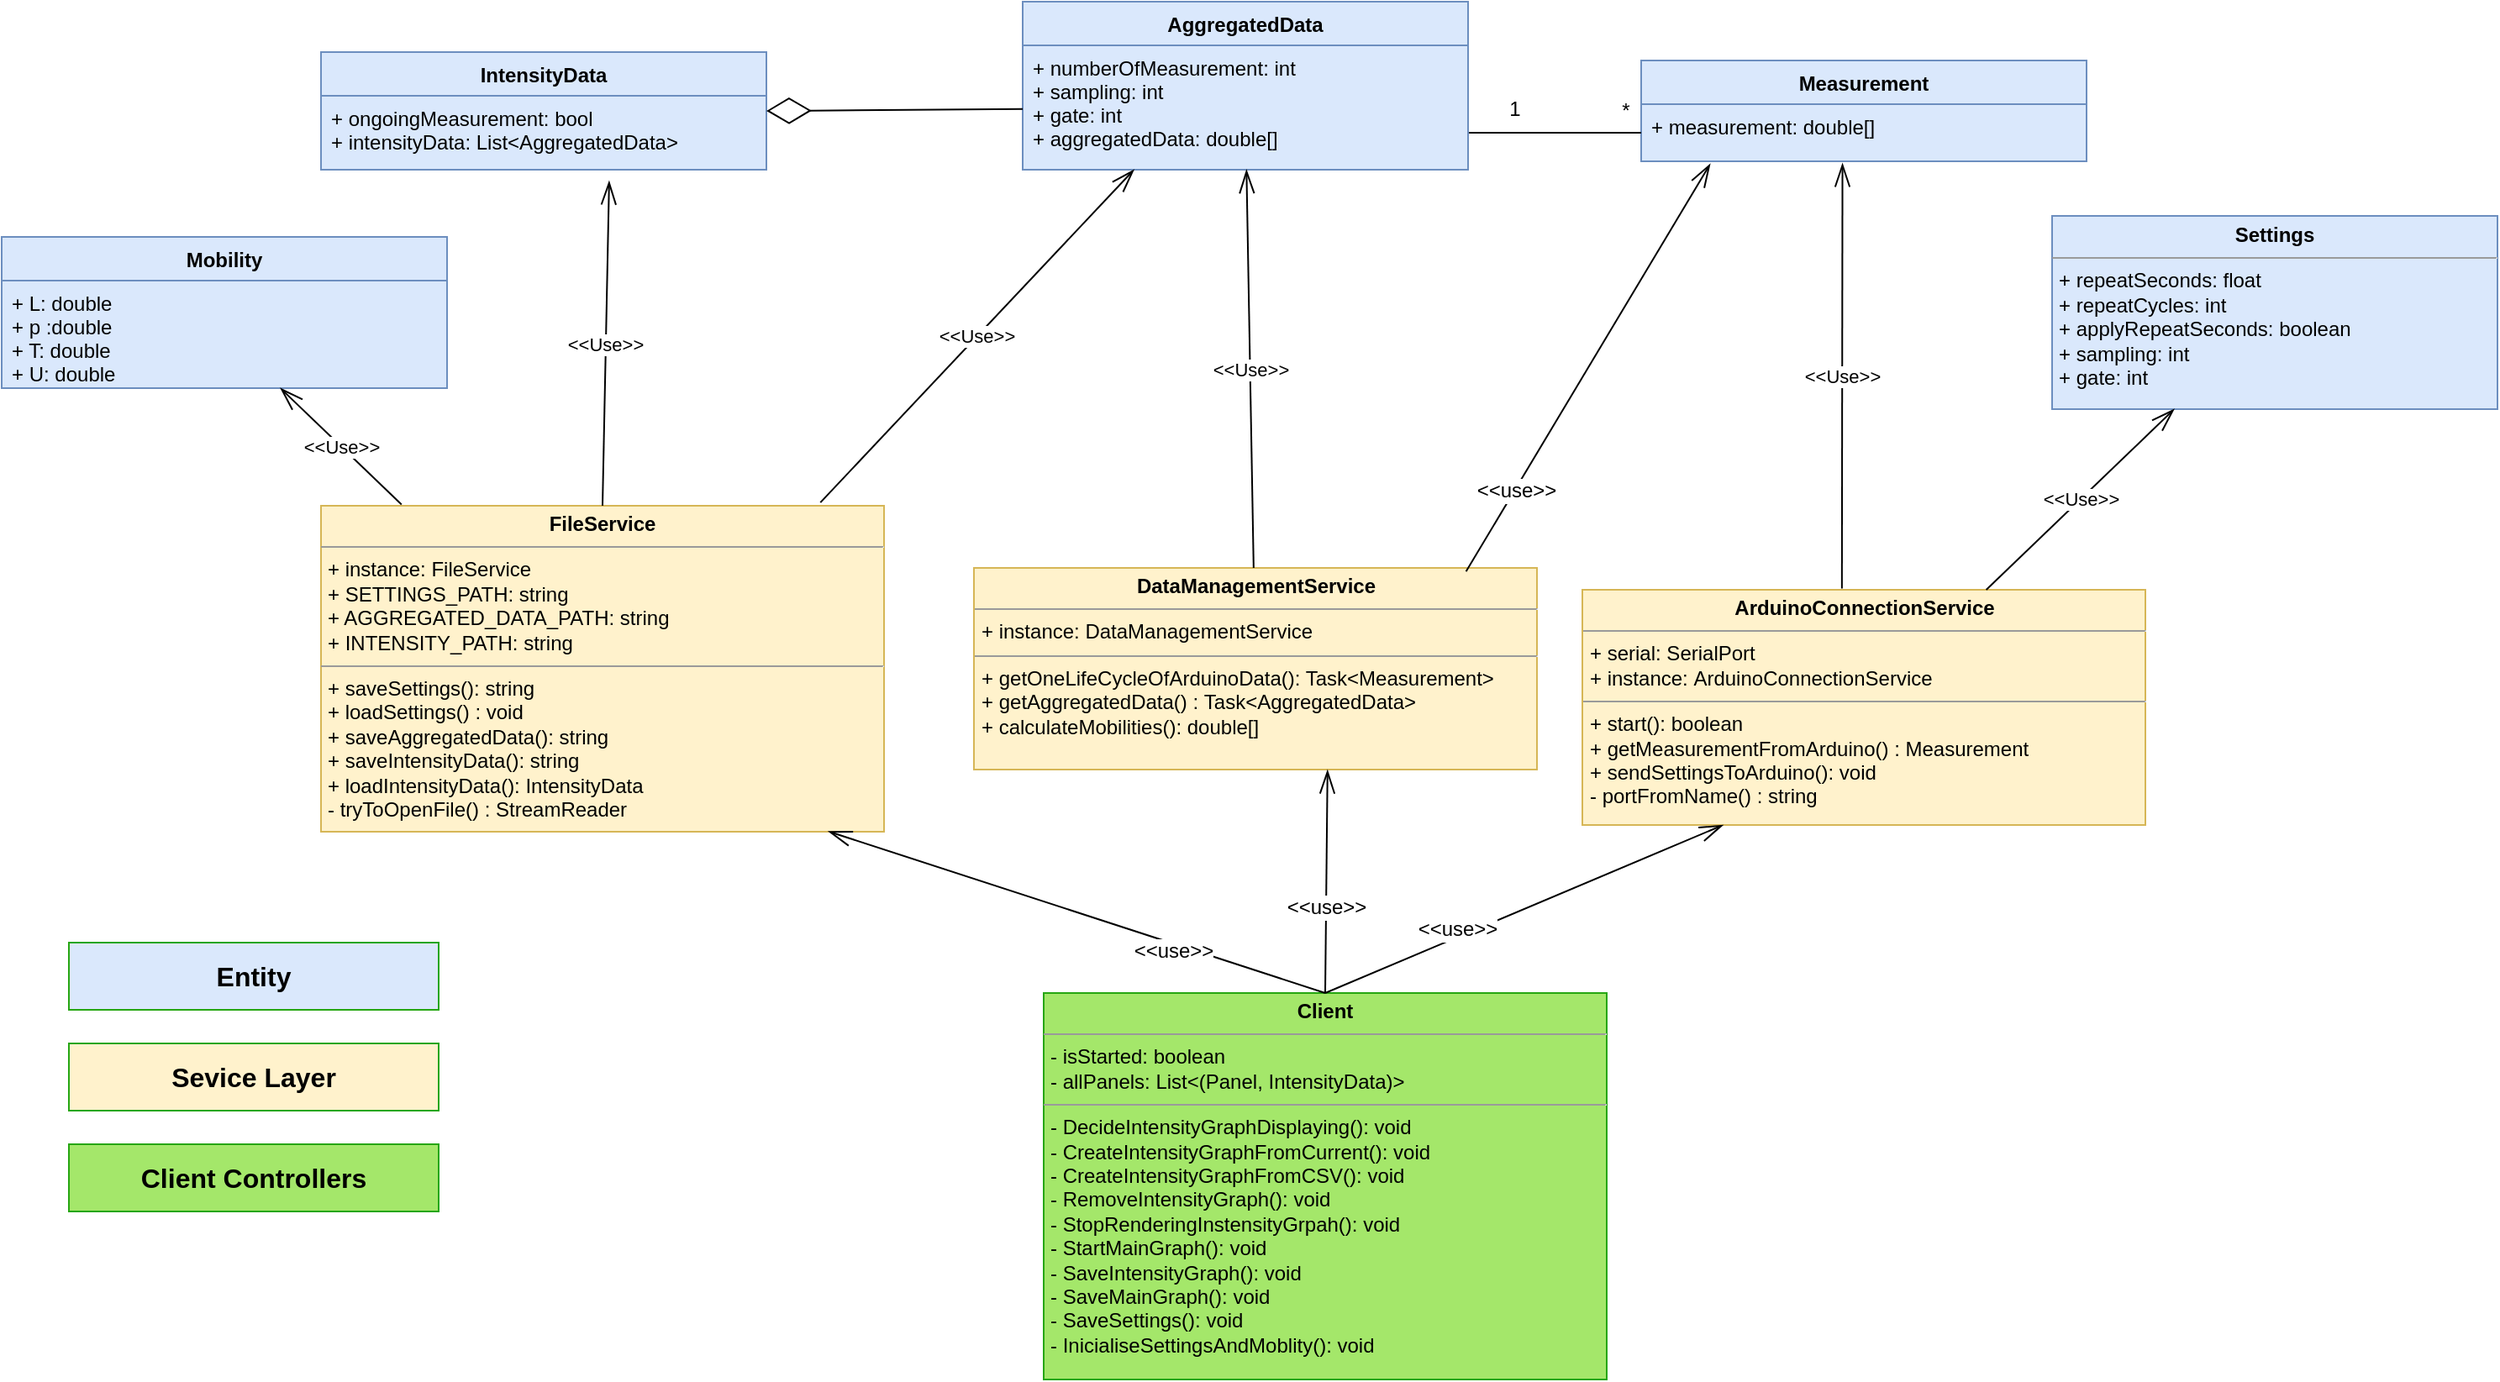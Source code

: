 <mxfile version="12.3.3" pages="1"><diagram id="tnBJL7Cl-z2LGqWMcE1K" name="Page-1"><mxGraphModel dx="1707" dy="958" grid="1" gridSize="10" guides="1" tooltips="1" connect="1" arrows="1" fold="1" page="1" pageScale="1" pageWidth="827" pageHeight="1169" math="0" shadow="0"><root><mxCell id="0"/><mxCell id="1" parent="0"/><mxCell id="8S0xW_s0FPNhlpEpxaAK-2" value="&lt;p style=&quot;margin: 0px ; margin-top: 4px ; text-align: center&quot;&gt;&lt;b&gt;Settings&lt;/b&gt;&lt;/p&gt;&lt;hr size=&quot;1&quot;&gt;&lt;p style=&quot;margin: 0px ; margin-left: 4px&quot;&gt;+ repeatSeconds: float&lt;/p&gt;&lt;p style=&quot;margin: 0px ; margin-left: 4px&quot;&gt;+&amp;nbsp;repeatCycles: int&lt;/p&gt;&lt;p style=&quot;margin: 0px ; margin-left: 4px&quot;&gt;+ applyRepeatSeconds: boolean&lt;/p&gt;&lt;p style=&quot;margin: 0px ; margin-left: 4px&quot;&gt;+&amp;nbsp;sampling: int&lt;/p&gt;&lt;p style=&quot;margin: 0px ; margin-left: 4px&quot;&gt;+&amp;nbsp;gate: int&amp;nbsp;&lt;/p&gt;" style="verticalAlign=top;align=left;overflow=fill;fontSize=12;fontFamily=Helvetica;html=1;fillColor=#dae8fc;strokeColor=#6c8ebf;" parent="1" vertex="1"><mxGeometry x="1300" y="177.5" width="265" height="115" as="geometry"/></mxCell><mxCell id="8S0xW_s0FPNhlpEpxaAK-3" value="Mobility" style="swimlane;fontStyle=1;align=center;verticalAlign=top;childLayout=stackLayout;horizontal=1;startSize=26;horizontalStack=0;resizeParent=1;resizeParentMax=0;resizeLast=0;collapsible=1;marginBottom=0;fillColor=#dae8fc;strokeColor=#6c8ebf;" parent="1" vertex="1"><mxGeometry x="80" y="190" width="265" height="90" as="geometry"/></mxCell><mxCell id="8S0xW_s0FPNhlpEpxaAK-4" value="+ L: double&#10;+ p :double&#10;+ T: double&#10;+ U: double" style="text;strokeColor=#6c8ebf;fillColor=#DAE8FC;align=left;verticalAlign=top;spacingLeft=4;spacingRight=4;overflow=hidden;rotatable=0;points=[[0,0.5],[1,0.5]];portConstraint=eastwest;" parent="8S0xW_s0FPNhlpEpxaAK-3" vertex="1"><mxGeometry y="26" width="265" height="64" as="geometry"/></mxCell><mxCell id="8S0xW_s0FPNhlpEpxaAK-7" value="IntensityData" style="swimlane;fontStyle=1;align=center;verticalAlign=top;childLayout=stackLayout;horizontal=1;startSize=26;horizontalStack=0;resizeParent=1;resizeParentMax=0;resizeLast=0;collapsible=1;marginBottom=0;fillColor=#dae8fc;strokeColor=#6c8ebf;" parent="1" vertex="1"><mxGeometry x="270" y="80" width="265" height="70" as="geometry"/></mxCell><mxCell id="8S0xW_s0FPNhlpEpxaAK-8" value="+ ongoingMeasurement: bool&#10;+ intensityData: List&lt;AggregatedData&gt;" style="text;strokeColor=#6c8ebf;fillColor=#dae8fc;align=left;verticalAlign=top;spacingLeft=4;spacingRight=4;overflow=hidden;rotatable=0;points=[[0,0.5],[1,0.5]];portConstraint=eastwest;" parent="8S0xW_s0FPNhlpEpxaAK-7" vertex="1"><mxGeometry y="26" width="265" height="44" as="geometry"/></mxCell><mxCell id="8S0xW_s0FPNhlpEpxaAK-15" value="AggregatedData" style="swimlane;fontStyle=1;align=center;verticalAlign=top;childLayout=stackLayout;horizontal=1;startSize=26;horizontalStack=0;resizeParent=1;resizeParentMax=0;resizeLast=0;collapsible=1;marginBottom=0;fillColor=#dae8fc;strokeColor=#6c8ebf;" parent="1" vertex="1"><mxGeometry x="687.5" y="50" width="265" height="100" as="geometry"/></mxCell><mxCell id="8S0xW_s0FPNhlpEpxaAK-16" value="+ numberOfMeasurement: int&#10;+ sampling: int&#10;+ gate: int&#10;+ aggregatedData: double[]" style="text;strokeColor=#6c8ebf;fillColor=#dae8fc;align=left;verticalAlign=top;spacingLeft=4;spacingRight=4;overflow=hidden;rotatable=0;points=[[0,0.5],[1,0.5]];portConstraint=eastwest;" parent="8S0xW_s0FPNhlpEpxaAK-15" vertex="1"><mxGeometry y="26" width="265" height="74" as="geometry"/></mxCell><mxCell id="8S0xW_s0FPNhlpEpxaAK-20" value="Measurement" style="swimlane;fontStyle=1;align=center;verticalAlign=top;childLayout=stackLayout;horizontal=1;startSize=26;horizontalStack=0;resizeParent=1;resizeParentMax=0;resizeLast=0;collapsible=1;marginBottom=0;fillColor=#dae8fc;strokeColor=#6c8ebf;" parent="1" vertex="1"><mxGeometry x="1055.5" y="85" width="265" height="60" as="geometry"/></mxCell><mxCell id="8S0xW_s0FPNhlpEpxaAK-21" value="+ measurement: double[]" style="text;strokeColor=#6c8ebf;fillColor=#dae8fc;align=left;verticalAlign=top;spacingLeft=4;spacingRight=4;overflow=hidden;rotatable=0;points=[[0,0.5],[1,0.5]];portConstraint=eastwest;" parent="8S0xW_s0FPNhlpEpxaAK-20" vertex="1"><mxGeometry y="26" width="265" height="34" as="geometry"/></mxCell><mxCell id="8S0xW_s0FPNhlpEpxaAK-26" value="&lt;p style=&quot;margin: 0px ; margin-top: 4px ; text-align: center&quot;&gt;&lt;b&gt;ArduinoConnectionService&lt;/b&gt;&lt;br&gt;&lt;/p&gt;&lt;hr size=&quot;1&quot;&gt;&lt;p style=&quot;margin: 0px ; margin-left: 4px&quot;&gt;+ serial:&amp;nbsp;SerialPort&lt;/p&gt;&lt;p style=&quot;margin: 0px ; margin-left: 4px&quot;&gt;+&amp;nbsp;instance:&amp;nbsp;ArduinoConnectionService&lt;/p&gt;&lt;hr size=&quot;1&quot;&gt;&lt;p style=&quot;margin: 0px ; margin-left: 4px&quot;&gt;+ start(): boolean&lt;/p&gt;&lt;p style=&quot;margin: 0px ; margin-left: 4px&quot;&gt;+&amp;nbsp;getMeasurementFromArduino() :&amp;nbsp;Measurement&lt;/p&gt;&lt;p style=&quot;margin: 0px ; margin-left: 4px&quot;&gt;+&amp;nbsp;sendSettingsToArduino(): void&lt;/p&gt;&lt;p style=&quot;margin: 0px ; margin-left: 4px&quot;&gt;- portFromName() : string&lt;/p&gt;" style="verticalAlign=top;align=left;overflow=fill;fontSize=12;fontFamily=Helvetica;html=1;fillColor=#fff2cc;strokeColor=#d6b656;" parent="1" vertex="1"><mxGeometry x="1020.5" y="400" width="335" height="140" as="geometry"/></mxCell><mxCell id="8S0xW_s0FPNhlpEpxaAK-27" value="&lt;p style=&quot;margin: 0px ; margin-top: 4px ; text-align: center&quot;&gt;&lt;b&gt;DataManagementService&lt;/b&gt;&lt;br&gt;&lt;/p&gt;&lt;hr size=&quot;1&quot;&gt;&lt;p style=&quot;margin: 0px ; margin-left: 4px&quot;&gt;&lt;span&gt;+&amp;nbsp;instance:&amp;nbsp;DataManagementService&lt;/span&gt;&lt;/p&gt;&lt;hr size=&quot;1&quot;&gt;&lt;p style=&quot;margin: 0px ; margin-left: 4px&quot;&gt;+ getOneLifeCycleOfArduinoData(): Task&amp;lt;Measurement&amp;gt;&lt;/p&gt;&lt;p style=&quot;margin: 0px ; margin-left: 4px&quot;&gt;+&amp;nbsp;getAggregatedData() :&amp;nbsp;Task&amp;lt;AggregatedData&amp;gt;&lt;/p&gt;&lt;p style=&quot;margin: 0px ; margin-left: 4px&quot;&gt;+&amp;nbsp;calculateMobilities(): double[]&lt;/p&gt;" style="verticalAlign=top;align=left;overflow=fill;fontSize=12;fontFamily=Helvetica;html=1;fillColor=#fff2cc;strokeColor=#d6b656;" parent="1" vertex="1"><mxGeometry x="658.5" y="387" width="335" height="120" as="geometry"/></mxCell><mxCell id="8S0xW_s0FPNhlpEpxaAK-28" value="&lt;p style=&quot;margin: 0px ; margin-top: 4px ; text-align: center&quot;&gt;&lt;b&gt;FileService&lt;/b&gt;&lt;br&gt;&lt;/p&gt;&lt;hr size=&quot;1&quot;&gt;&lt;p style=&quot;margin: 0px ; margin-left: 4px&quot;&gt;&lt;span&gt;+&amp;nbsp;instance:&amp;nbsp;FileService&lt;/span&gt;&lt;br&gt;&lt;/p&gt;&lt;p style=&quot;margin: 0px ; margin-left: 4px&quot;&gt;&lt;span&gt;+ SETTINGS_PATH: string&lt;/span&gt;&lt;/p&gt;&lt;p style=&quot;margin: 0px ; margin-left: 4px&quot;&gt;&lt;span&gt;+ AGGREGATED_DATA_PATH: string&lt;/span&gt;&lt;/p&gt;&lt;p style=&quot;margin: 0px ; margin-left: 4px&quot;&gt;&lt;span&gt;+ INTENSITY_PATH: string&lt;/span&gt;&lt;/p&gt;&lt;hr size=&quot;1&quot;&gt;&lt;p style=&quot;margin: 0px ; margin-left: 4px&quot;&gt;+ saveSettings(): string&lt;/p&gt;&lt;p style=&quot;margin: 0px ; margin-left: 4px&quot;&gt;+&amp;nbsp;loadSettings() :&amp;nbsp;void&lt;/p&gt;&lt;p style=&quot;margin: 0px ; margin-left: 4px&quot;&gt;+&amp;nbsp;saveAggregatedData(): string&lt;/p&gt;&lt;p style=&quot;margin: 0px ; margin-left: 4px&quot;&gt;&lt;span&gt;+&amp;nbsp;saveIntensityData(): string&lt;/span&gt;&lt;/p&gt;&lt;p style=&quot;margin: 0px ; margin-left: 4px&quot;&gt;+&amp;nbsp;loadIntensityData():&amp;nbsp;IntensityData&lt;/p&gt;&lt;p style=&quot;margin: 0px ; margin-left: 4px&quot;&gt;-&amp;nbsp;tryToOpenFile() :&amp;nbsp;StreamReader&lt;/p&gt;" style="verticalAlign=top;align=left;overflow=fill;fontSize=12;fontFamily=Helvetica;html=1;fillColor=#fff2cc;strokeColor=#d6b656;" parent="1" vertex="1"><mxGeometry x="270" y="350" width="335" height="194" as="geometry"/></mxCell><mxCell id="8S0xW_s0FPNhlpEpxaAK-31" value="&amp;lt;&amp;lt;Use&amp;gt;&amp;gt;" style="endArrow=openThin;endSize=12;html=1;entryX=0.452;entryY=1.034;entryDx=0;entryDy=0;exitX=0.461;exitY=-0.005;exitDx=0;exitDy=0;exitPerimeter=0;entryPerimeter=0;endFill=0;" parent="1" source="8S0xW_s0FPNhlpEpxaAK-26" target="8S0xW_s0FPNhlpEpxaAK-21" edge="1"><mxGeometry width="160" relative="1" as="geometry"><mxPoint x="100.5" y="167.5" as="sourcePoint"/><mxPoint x="260.5" y="147.5" as="targetPoint"/><Array as="points"/></mxGeometry></mxCell><mxCell id="8S0xW_s0FPNhlpEpxaAK-33" value="&amp;lt;&amp;lt;Use&amp;gt;&amp;gt;" style="endArrow=openThin;endSize=12;html=1;endFill=0;" parent="1" source="8S0xW_s0FPNhlpEpxaAK-27" target="8S0xW_s0FPNhlpEpxaAK-16" edge="1"><mxGeometry width="160" relative="1" as="geometry"><mxPoint x="-49.5" y="627.5" as="sourcePoint"/><mxPoint x="110.5" y="627.5" as="targetPoint"/></mxGeometry></mxCell><mxCell id="8S0xW_s0FPNhlpEpxaAK-34" value="&amp;lt;&amp;lt;Use&amp;gt;&amp;gt;" style="endArrow=openThin;endSize=12;html=1;entryX=0.25;entryY=1;entryDx=0;entryDy=0;exitX=0.887;exitY=-0.01;exitDx=0;exitDy=0;exitPerimeter=0;endFill=0;" parent="1" source="8S0xW_s0FPNhlpEpxaAK-28" target="8S0xW_s0FPNhlpEpxaAK-15" edge="1"><mxGeometry width="160" relative="1" as="geometry"><mxPoint x="-49.5" y="707.5" as="sourcePoint"/><mxPoint x="110.5" y="707.5" as="targetPoint"/></mxGeometry></mxCell><mxCell id="8S0xW_s0FPNhlpEpxaAK-35" value="&amp;lt;&amp;lt;Use&amp;gt;&amp;gt;" style="endArrow=openThin;endSize=12;html=1;entryX=0.647;entryY=1.153;entryDx=0;entryDy=0;exitX=0.5;exitY=0;exitDx=0;exitDy=0;entryPerimeter=0;endFill=0;" parent="1" source="8S0xW_s0FPNhlpEpxaAK-28" target="8S0xW_s0FPNhlpEpxaAK-8" edge="1"><mxGeometry width="160" relative="1" as="geometry"><mxPoint x="-139.5" y="717.5" as="sourcePoint"/><mxPoint x="20.5" y="717.5" as="targetPoint"/></mxGeometry></mxCell><mxCell id="8S0xW_s0FPNhlpEpxaAK-36" value="&amp;lt;&amp;lt;Use&amp;gt;&amp;gt;" style="endArrow=openThin;endSize=12;html=1;exitX=0.143;exitY=-0.004;exitDx=0;exitDy=0;exitPerimeter=0;endFill=0;" parent="1" source="8S0xW_s0FPNhlpEpxaAK-28" target="8S0xW_s0FPNhlpEpxaAK-4" edge="1"><mxGeometry width="160" relative="1" as="geometry"><mxPoint x="540.5" y="587.5" as="sourcePoint"/><mxPoint x="700.5" y="587.5" as="targetPoint"/></mxGeometry></mxCell><mxCell id="8S0xW_s0FPNhlpEpxaAK-39" value="&amp;lt;&amp;lt;Use&amp;gt;&amp;gt;" style="endArrow=openThin;endSize=12;html=1;endFill=0;" parent="1" source="8S0xW_s0FPNhlpEpxaAK-26" target="8S0xW_s0FPNhlpEpxaAK-2" edge="1"><mxGeometry width="160" relative="1" as="geometry"><mxPoint x="640.5" y="207.5" as="sourcePoint"/><mxPoint x="800.5" y="207.5" as="targetPoint"/></mxGeometry></mxCell><mxCell id="cW1p-QySPbDdW9hWyKGM-3" value="" style="endArrow=diamondThin;endFill=0;endSize=24;html=1;entryX=1;entryY=0.5;entryDx=0;entryDy=0;" edge="1" parent="1" source="8S0xW_s0FPNhlpEpxaAK-16" target="8S0xW_s0FPNhlpEpxaAK-7"><mxGeometry width="160" relative="1" as="geometry"><mxPoint x="-69.5" y="540" as="sourcePoint"/><mxPoint x="90.5" y="540" as="targetPoint"/></mxGeometry></mxCell><mxCell id="cW1p-QySPbDdW9hWyKGM-4" value="" style="endArrow=none;html=1;entryX=0;entryY=0.5;entryDx=0;entryDy=0;" edge="1" parent="1" target="8S0xW_s0FPNhlpEpxaAK-21"><mxGeometry width="50" height="50" relative="1" as="geometry"><mxPoint x="953" y="128" as="sourcePoint"/><mxPoint x="10.5" y="360" as="targetPoint"/></mxGeometry></mxCell><mxCell id="cW1p-QySPbDdW9hWyKGM-5" value="*" style="text;html=1;align=center;verticalAlign=middle;resizable=0;points=[];;labelBackgroundColor=#ffffff;" vertex="1" connectable="0" parent="cW1p-QySPbDdW9hWyKGM-4"><mxGeometry x="0.785" y="-4" relative="1" as="geometry"><mxPoint x="1.5" y="-17" as="offset"/></mxGeometry></mxCell><mxCell id="cW1p-QySPbDdW9hWyKGM-6" value="1" style="text;html=1;align=center;verticalAlign=middle;resizable=0;points=[];;labelBackgroundColor=#ffffff;" vertex="1" connectable="0" parent="cW1p-QySPbDdW9hWyKGM-4"><mxGeometry x="-0.607" y="1" relative="1" as="geometry"><mxPoint x="6.5" y="-13.5" as="offset"/></mxGeometry></mxCell><mxCell id="cW1p-QySPbDdW9hWyKGM-11" value="&lt;p style=&quot;margin: 0px ; margin-top: 4px ; text-align: center&quot;&gt;&lt;b&gt;Client&lt;/b&gt;&lt;/p&gt;&lt;hr size=&quot;1&quot;&gt;&lt;p style=&quot;margin: 0px ; margin-left: 4px&quot;&gt;&lt;span&gt;- isStarted:&amp;nbsp;boolean&lt;/span&gt;&lt;br&gt;&lt;/p&gt;&lt;p style=&quot;margin: 0px ; margin-left: 4px&quot;&gt;&lt;span&gt;- allPanels: List&amp;lt;(Panel, IntensityData)&amp;gt;&lt;/span&gt;&lt;/p&gt;&lt;hr size=&quot;1&quot;&gt;&lt;p style=&quot;margin: 0px ; margin-left: 4px&quot;&gt;- DecideIntensityGraphDisplaying(): void&lt;/p&gt;&lt;p style=&quot;margin: 0px ; margin-left: 4px&quot;&gt;- CreateIntensityGraphFromCurrent(): void&lt;/p&gt;&lt;p style=&quot;margin: 0px ; margin-left: 4px&quot;&gt;- CreateIntensityGraphFromCSV(): void&lt;/p&gt;&lt;p style=&quot;margin: 0px ; margin-left: 4px&quot;&gt;- RemoveIntensityGraph(): void&lt;/p&gt;&lt;p style=&quot;margin: 0px ; margin-left: 4px&quot;&gt;- StopRenderingInstensityGrpah(): void&lt;/p&gt;&lt;p style=&quot;margin: 0px ; margin-left: 4px&quot;&gt;- StartMainGraph(): void&lt;/p&gt;&lt;p style=&quot;margin: 0px ; margin-left: 4px&quot;&gt;- SaveIntensityGraph(): void&lt;/p&gt;&lt;p style=&quot;margin: 0px ; margin-left: 4px&quot;&gt;- SaveMainGraph(): void&lt;/p&gt;&lt;p style=&quot;margin: 0px ; margin-left: 4px&quot;&gt;- SaveSettings(): void&lt;/p&gt;&lt;p style=&quot;margin: 0px ; margin-left: 4px&quot;&gt;- InicialiseSettingsAndMoblity(): void&lt;/p&gt;" style="verticalAlign=top;align=left;overflow=fill;fontSize=12;fontFamily=Helvetica;html=1;fillColor=#A4E76A;strokeColor=#26A612;gradientColor=none;" vertex="1" parent="1"><mxGeometry x="700" y="640" width="335" height="230" as="geometry"/></mxCell><mxCell id="cW1p-QySPbDdW9hWyKGM-13" value="" style="endArrow=openThin;html=1;entryX=0.155;entryY=1.046;entryDx=0;entryDy=0;entryPerimeter=0;exitX=0.874;exitY=0.018;exitDx=0;exitDy=0;exitPerimeter=0;endFill=0;endSize=12;" edge="1" parent="1" source="8S0xW_s0FPNhlpEpxaAK-27" target="8S0xW_s0FPNhlpEpxaAK-21"><mxGeometry width="50" height="50" relative="1" as="geometry"><mxPoint x="210" y="410" as="sourcePoint"/><mxPoint x="260" y="360" as="targetPoint"/></mxGeometry></mxCell><mxCell id="cW1p-QySPbDdW9hWyKGM-14" value="&amp;lt;&amp;lt;use&amp;gt;&amp;gt;" style="text;html=1;align=center;verticalAlign=middle;resizable=0;points=[];;labelBackgroundColor=#ffffff;" vertex="1" connectable="0" parent="cW1p-QySPbDdW9hWyKGM-13"><mxGeometry x="-0.608" y="-1" relative="1" as="geometry"><mxPoint y="-1" as="offset"/></mxGeometry></mxCell><mxCell id="cW1p-QySPbDdW9hWyKGM-15" value="" style="endArrow=openThin;html=1;exitX=0.5;exitY=0;exitDx=0;exitDy=0;entryX=0.901;entryY=0.999;entryDx=0;entryDy=0;entryPerimeter=0;endFill=0;endSize=12;" edge="1" parent="1" source="cW1p-QySPbDdW9hWyKGM-11" target="8S0xW_s0FPNhlpEpxaAK-28"><mxGeometry width="50" height="50" relative="1" as="geometry"><mxPoint x="530" y="660" as="sourcePoint"/><mxPoint x="580" y="610" as="targetPoint"/></mxGeometry></mxCell><mxCell id="cW1p-QySPbDdW9hWyKGM-20" value="&amp;lt;&amp;lt;use&amp;gt;&amp;gt;" style="text;html=1;align=center;verticalAlign=middle;resizable=0;points=[];;labelBackgroundColor=#ffffff;" vertex="1" connectable="0" parent="cW1p-QySPbDdW9hWyKGM-15"><mxGeometry x="-0.393" y="4" relative="1" as="geometry"><mxPoint as="offset"/></mxGeometry></mxCell><mxCell id="cW1p-QySPbDdW9hWyKGM-16" value="" style="endArrow=openThin;html=1;entryX=0.628;entryY=1.002;entryDx=0;entryDy=0;entryPerimeter=0;exitX=0.5;exitY=0;exitDx=0;exitDy=0;endFill=0;endSize=12;" edge="1" parent="1" source="cW1p-QySPbDdW9hWyKGM-11" target="8S0xW_s0FPNhlpEpxaAK-27"><mxGeometry width="50" height="50" relative="1" as="geometry"><mxPoint x="560" y="660" as="sourcePoint"/><mxPoint x="610" y="610" as="targetPoint"/></mxGeometry></mxCell><mxCell id="cW1p-QySPbDdW9hWyKGM-19" value="&amp;lt;&amp;lt;use&amp;gt;&amp;gt;" style="text;html=1;align=center;verticalAlign=middle;resizable=0;points=[];;labelBackgroundColor=#ffffff;" vertex="1" connectable="0" parent="cW1p-QySPbDdW9hWyKGM-16"><mxGeometry x="-0.225" relative="1" as="geometry"><mxPoint as="offset"/></mxGeometry></mxCell><mxCell id="cW1p-QySPbDdW9hWyKGM-17" value="" style="endArrow=openThin;html=1;exitX=0.5;exitY=0;exitDx=0;exitDy=0;entryX=0.25;entryY=1;entryDx=0;entryDy=0;endFill=0;endSize=12;" edge="1" parent="1" source="cW1p-QySPbDdW9hWyKGM-11" target="8S0xW_s0FPNhlpEpxaAK-26"><mxGeometry width="50" height="50" relative="1" as="geometry"><mxPoint x="960" y="630" as="sourcePoint"/><mxPoint x="1010" y="580" as="targetPoint"/></mxGeometry></mxCell><mxCell id="cW1p-QySPbDdW9hWyKGM-18" value="&amp;lt;&amp;lt;use&amp;gt;&amp;gt;" style="text;html=1;align=center;verticalAlign=middle;resizable=0;points=[];;labelBackgroundColor=#ffffff;" vertex="1" connectable="0" parent="cW1p-QySPbDdW9hWyKGM-17"><mxGeometry x="-0.32" y="5" relative="1" as="geometry"><mxPoint as="offset"/></mxGeometry></mxCell><mxCell id="cW1p-QySPbDdW9hWyKGM-23" value="&lt;span style=&quot;font-size: 16px&quot;&gt;&lt;b&gt;Client Controllers&lt;/b&gt;&lt;/span&gt;" style="rounded=0;whiteSpace=wrap;html=1;strokeColor=#26A612;fillColor=#A4E76A;gradientColor=none;" vertex="1" parent="1"><mxGeometry x="120" y="730" width="220" height="40" as="geometry"/></mxCell><mxCell id="cW1p-QySPbDdW9hWyKGM-26" value="&lt;span style=&quot;font-size: 16px&quot;&gt;&lt;b&gt;Sevice Layer&lt;/b&gt;&lt;/span&gt;" style="rounded=0;whiteSpace=wrap;html=1;strokeColor=#26A612;fillColor=#FFF2CC;gradientColor=none;" vertex="1" parent="1"><mxGeometry x="120" y="670" width="220" height="40" as="geometry"/></mxCell><mxCell id="cW1p-QySPbDdW9hWyKGM-27" value="&lt;span style=&quot;font-size: 16px&quot;&gt;&lt;b&gt;Entity&lt;/b&gt;&lt;/span&gt;" style="rounded=0;whiteSpace=wrap;html=1;strokeColor=#26A612;fillColor=#DAE8FC;gradientColor=none;" vertex="1" parent="1"><mxGeometry x="120" y="610" width="220" height="40" as="geometry"/></mxCell></root></mxGraphModel></diagram></mxfile>